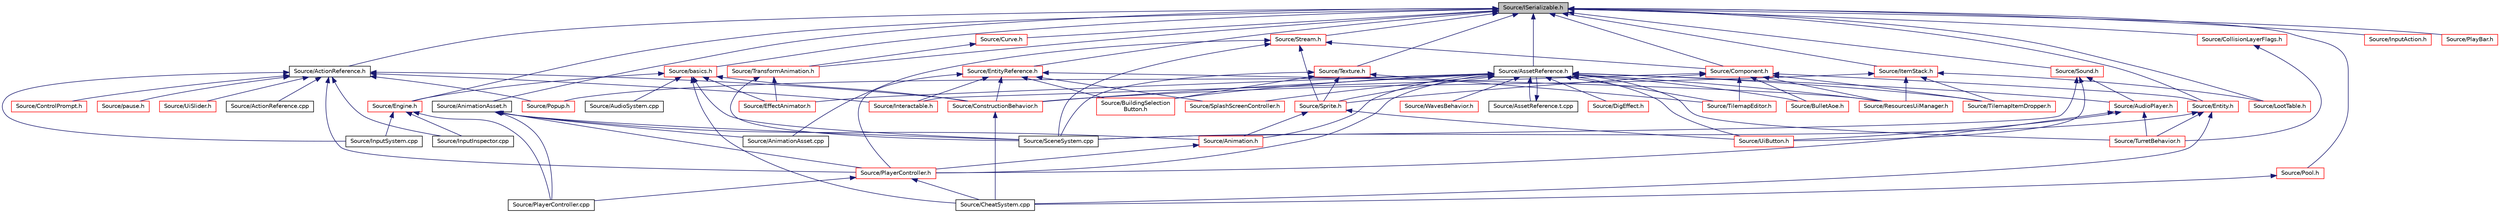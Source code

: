 digraph "Source/ISerializable.h"
{
 // LATEX_PDF_SIZE
  edge [fontname="Helvetica",fontsize="10",labelfontname="Helvetica",labelfontsize="10"];
  node [fontname="Helvetica",fontsize="10",shape=record];
  Node1 [label="Source/ISerializable.h",height=0.2,width=0.4,color="black", fillcolor="grey75", style="filled", fontcolor="black",tooltip="interface for all serializable objects"];
  Node1 -> Node2 [dir="back",color="midnightblue",fontsize="10",style="solid"];
  Node2 [label="Source/ActionReference.h",height=0.2,width=0.4,color="black", fillcolor="white", style="filled",URL="$ActionReference_8h.html",tooltip="a reference to an input Action"];
  Node2 -> Node3 [dir="back",color="midnightblue",fontsize="10",style="solid"];
  Node3 [label="Source/ActionReference.cpp",height=0.2,width=0.4,color="black", fillcolor="white", style="filled",URL="$ActionReference_8cpp.html",tooltip="a reference to an input Action"];
  Node2 -> Node4 [dir="back",color="midnightblue",fontsize="10",style="solid"];
  Node4 [label="Source/ConstructionBehavior.h",height=0.2,width=0.4,color="red", fillcolor="white", style="filled",URL="$ConstructionBehavior_8h.html",tooltip="handles the construction of towers and modification of terrain"];
  Node4 -> Node6 [dir="back",color="midnightblue",fontsize="10",style="solid"];
  Node6 [label="Source/CheatSystem.cpp",height=0.2,width=0.4,color="black", fillcolor="white", style="filled",URL="$CheatSystem_8cpp.html",tooltip="CheatSystem Class definition."];
  Node2 -> Node9 [dir="back",color="midnightblue",fontsize="10",style="solid"];
  Node9 [label="Source/ControlPrompt.h",height=0.2,width=0.4,color="red", fillcolor="white", style="filled",URL="$ControlPrompt_8h.html",tooltip="Displays a control prompt for an ActionReference."];
  Node2 -> Node14 [dir="back",color="midnightblue",fontsize="10",style="solid"];
  Node14 [label="Source/InputInspector.cpp",height=0.2,width=0.4,color="black", fillcolor="white", style="filled",URL="$InputInspector_8cpp.html",tooltip="Input system addition, holds Action and Debug info."];
  Node2 -> Node15 [dir="back",color="midnightblue",fontsize="10",style="solid"];
  Node15 [label="Source/InputSystem.cpp",height=0.2,width=0.4,color="black", fillcolor="white", style="filled",URL="$InputSystem_8cpp.html",tooltip="Input system, m_Handles key and mouse inputs."];
  Node2 -> Node16 [dir="back",color="midnightblue",fontsize="10",style="solid"];
  Node16 [label="Source/Interactable.h",height=0.2,width=0.4,color="red", fillcolor="white", style="filled",URL="$Interactable_8h.html",tooltip="Component which can be interacted with by pressing a button when nearby."];
  Node2 -> Node23 [dir="back",color="midnightblue",fontsize="10",style="solid"];
  Node23 [label="Source/pause.h",height=0.2,width=0.4,color="red", fillcolor="white", style="filled",URL="$pause_8h.html",tooltip="component that pauses the game"];
  Node2 -> Node25 [dir="back",color="midnightblue",fontsize="10",style="solid"];
  Node25 [label="Source/PlayerController.h",height=0.2,width=0.4,color="red", fillcolor="white", style="filled",URL="$PlayerController_8h.html",tooltip="PlayerController Behaviour Class."];
  Node25 -> Node6 [dir="back",color="midnightblue",fontsize="10",style="solid"];
  Node25 -> Node18 [dir="back",color="midnightblue",fontsize="10",style="solid"];
  Node18 [label="Source/PlayerController.cpp",height=0.2,width=0.4,color="black", fillcolor="white", style="filled",URL="$PlayerController_8cpp.html",tooltip="PlayerController Behaviour Class."];
  Node2 -> Node26 [dir="back",color="midnightblue",fontsize="10",style="solid"];
  Node26 [label="Source/Popup.h",height=0.2,width=0.4,color="red", fillcolor="white", style="filled",URL="$Popup_8h.html",tooltip="A popup is a behavior that will show a popup when a button is pressed."];
  Node2 -> Node28 [dir="back",color="midnightblue",fontsize="10",style="solid"];
  Node28 [label="Source/UiSlider.h",height=0.2,width=0.4,color="red", fillcolor="white", style="filled",URL="$UiSlider_8h.html",tooltip="Ui Slider component."];
  Node1 -> Node30 [dir="back",color="midnightblue",fontsize="10",style="solid"];
  Node30 [label="Source/AnimationAsset.h",height=0.2,width=0.4,color="black", fillcolor="white", style="filled",URL="$AnimationAsset_8h.html",tooltip="Asset that contains information about a spritesheet animation."];
  Node30 -> Node31 [dir="back",color="midnightblue",fontsize="10",style="solid"];
  Node31 [label="Source/Animation.h",height=0.2,width=0.4,color="red", fillcolor="white", style="filled",URL="$Animation_8h.html",tooltip="animation component class"];
  Node31 -> Node25 [dir="back",color="midnightblue",fontsize="10",style="solid"];
  Node30 -> Node35 [dir="back",color="midnightblue",fontsize="10",style="solid"];
  Node35 [label="Source/AnimationAsset.cpp",height=0.2,width=0.4,color="black", fillcolor="white", style="filled",URL="$AnimationAsset_8cpp.html",tooltip="Asset that contains information about a spritesheet animation."];
  Node30 -> Node18 [dir="back",color="midnightblue",fontsize="10",style="solid"];
  Node30 -> Node25 [dir="back",color="midnightblue",fontsize="10",style="solid"];
  Node30 -> Node36 [dir="back",color="midnightblue",fontsize="10",style="solid"];
  Node36 [label="Source/SceneSystem.cpp",height=0.2,width=0.4,color="black", fillcolor="white", style="filled",URL="$SceneSystem_8cpp.html",tooltip="handles the process of resetting and changing scenes"];
  Node1 -> Node37 [dir="back",color="midnightblue",fontsize="10",style="solid"];
  Node37 [label="Source/AssetReference.h",height=0.2,width=0.4,color="black", fillcolor="white", style="filled",URL="$AssetReference_8h.html",tooltip="a reference to an Asset"];
  Node37 -> Node31 [dir="back",color="midnightblue",fontsize="10",style="solid"];
  Node37 -> Node38 [dir="back",color="midnightblue",fontsize="10",style="solid"];
  Node38 [label="Source/AssetReference.t.cpp",height=0.2,width=0.4,color="black", fillcolor="white", style="filled",URL="$AssetReference_8t_8cpp.html",tooltip="a reference to an Asset"];
  Node38 -> Node37 [dir="back",color="midnightblue",fontsize="10",style="solid"];
  Node37 -> Node39 [dir="back",color="midnightblue",fontsize="10",style="solid"];
  Node39 [label="Source/AudioPlayer.h",height=0.2,width=0.4,color="red", fillcolor="white", style="filled",URL="$AudioPlayer_8h.html",tooltip="Component that plays audio."];
  Node39 -> Node25 [dir="back",color="midnightblue",fontsize="10",style="solid"];
  Node39 -> Node42 [dir="back",color="midnightblue",fontsize="10",style="solid"];
  Node42 [label="Source/TurretBehavior.h",height=0.2,width=0.4,color="red", fillcolor="white", style="filled",URL="$TurretBehavior_8h_source.html",tooltip=" "];
  Node39 -> Node43 [dir="back",color="midnightblue",fontsize="10",style="solid"];
  Node43 [label="Source/UiButton.h",height=0.2,width=0.4,color="red", fillcolor="white", style="filled",URL="$UiButton_8h.html",tooltip="Ui Button that sends an event when clicked."];
  Node37 -> Node44 [dir="back",color="midnightblue",fontsize="10",style="solid"];
  Node44 [label="Source/BuildingSelection\lButton.h",height=0.2,width=0.4,color="red", fillcolor="white", style="filled",URL="$BuildingSelectionButton_8h.html",tooltip="button that selects which building the ConstructionManager should place"];
  Node37 -> Node45 [dir="back",color="midnightblue",fontsize="10",style="solid"];
  Node45 [label="Source/BulletAoe.h",height=0.2,width=0.4,color="red", fillcolor="white", style="filled",URL="$BulletAoe_8h_source.html",tooltip=" "];
  Node37 -> Node4 [dir="back",color="midnightblue",fontsize="10",style="solid"];
  Node37 -> Node46 [dir="back",color="midnightblue",fontsize="10",style="solid"];
  Node46 [label="Source/DigEffect.h",height=0.2,width=0.4,color="red", fillcolor="white", style="filled",URL="$DigEffect_8h_source.html",tooltip=" "];
  Node37 -> Node47 [dir="back",color="midnightblue",fontsize="10",style="solid"];
  Node47 [label="Source/EffectAnimator.h",height=0.2,width=0.4,color="red", fillcolor="white", style="filled",URL="$EffectAnimator_8h.html",tooltip="Component that animates a Transform's matrix."];
  Node37 -> Node25 [dir="back",color="midnightblue",fontsize="10",style="solid"];
  Node37 -> Node26 [dir="back",color="midnightblue",fontsize="10",style="solid"];
  Node37 -> Node49 [dir="back",color="midnightblue",fontsize="10",style="solid"];
  Node49 [label="Source/ResourcesUiManager.h",height=0.2,width=0.4,color="red", fillcolor="white", style="filled",URL="$ResourcesUiManager_8h.html",tooltip="Component that manages the UI for displaying what resources a player currently has."];
  Node37 -> Node51 [dir="back",color="midnightblue",fontsize="10",style="solid"];
  Node51 [label="Source/SplashScreenController.h",height=0.2,width=0.4,color="red", fillcolor="white", style="filled",URL="$SplashScreenController_8h_source.html",tooltip=" "];
  Node37 -> Node52 [dir="back",color="midnightblue",fontsize="10",style="solid"];
  Node52 [label="Source/Sprite.h",height=0.2,width=0.4,color="red", fillcolor="white", style="filled",URL="$Sprite_8h_source.html",tooltip=" "];
  Node52 -> Node31 [dir="back",color="midnightblue",fontsize="10",style="solid"];
  Node52 -> Node43 [dir="back",color="midnightblue",fontsize="10",style="solid"];
  Node37 -> Node74 [dir="back",color="midnightblue",fontsize="10",style="solid"];
  Node74 [label="Source/TilemapEditor.h",height=0.2,width=0.4,color="red", fillcolor="white", style="filled",URL="$TilemapEditor_8h.html",tooltip="Component that allows direct editing of a Tilemap."];
  Node37 -> Node75 [dir="back",color="midnightblue",fontsize="10",style="solid"];
  Node75 [label="Source/TilemapItemDropper.h",height=0.2,width=0.4,color="red", fillcolor="white", style="filled",URL="$TilemapItemDropper_8h.html",tooltip="Drops an item whenever a tile is broken."];
  Node37 -> Node42 [dir="back",color="midnightblue",fontsize="10",style="solid"];
  Node37 -> Node43 [dir="back",color="midnightblue",fontsize="10",style="solid"];
  Node37 -> Node76 [dir="back",color="midnightblue",fontsize="10",style="solid"];
  Node76 [label="Source/WavesBehavior.h",height=0.2,width=0.4,color="red", fillcolor="white", style="filled",URL="$WavesBehavior_8h_source.html",tooltip=" "];
  Node1 -> Node77 [dir="back",color="midnightblue",fontsize="10",style="solid"];
  Node77 [label="Source/basics.h",height=0.2,width=0.4,color="red", fillcolor="white", style="filled",URL="$basics_8h_source.html",tooltip=" "];
  Node77 -> Node78 [dir="back",color="midnightblue",fontsize="10",style="solid"];
  Node78 [label="Source/AudioSystem.cpp",height=0.2,width=0.4,color="black", fillcolor="white", style="filled",URL="$AudioSystem_8cpp.html",tooltip="System that implements FMOD and allows the loading and playing of audio."];
  Node77 -> Node6 [dir="back",color="midnightblue",fontsize="10",style="solid"];
  Node77 -> Node4 [dir="back",color="midnightblue",fontsize="10",style="solid"];
  Node77 -> Node47 [dir="back",color="midnightblue",fontsize="10",style="solid"];
  Node77 -> Node135 [dir="back",color="midnightblue",fontsize="10",style="solid"];
  Node135 [label="Source/Engine.h",height=0.2,width=0.4,color="red", fillcolor="white", style="filled",URL="$Engine_8h.html",tooltip="Engine class."];
  Node135 -> Node14 [dir="back",color="midnightblue",fontsize="10",style="solid"];
  Node135 -> Node15 [dir="back",color="midnightblue",fontsize="10",style="solid"];
  Node135 -> Node18 [dir="back",color="midnightblue",fontsize="10",style="solid"];
  Node77 -> Node36 [dir="back",color="midnightblue",fontsize="10",style="solid"];
  Node1 -> Node167 [dir="back",color="midnightblue",fontsize="10",style="solid"];
  Node167 [label="Source/CollisionLayerFlags.h",height=0.2,width=0.4,color="red", fillcolor="white", style="filled",URL="$CollisionLayerFlags_8h.html",tooltip="struct that determines which collision layers to interact with"];
  Node167 -> Node42 [dir="back",color="midnightblue",fontsize="10",style="solid"];
  Node1 -> Node170 [dir="back",color="midnightblue",fontsize="10",style="solid"];
  Node170 [label="Source/Component.h",height=0.2,width=0.4,color="red", fillcolor="white", style="filled",URL="$Component_8h.html",tooltip="Virtual component header."];
  Node170 -> Node45 [dir="back",color="midnightblue",fontsize="10",style="solid"];
  Node170 -> Node183 [dir="back",color="midnightblue",fontsize="10",style="solid"];
  Node183 [label="Source/Entity.h",height=0.2,width=0.4,color="red", fillcolor="white", style="filled",URL="$Entity_8h.html",tooltip="Entity class which holds Components."];
  Node183 -> Node6 [dir="back",color="midnightblue",fontsize="10",style="solid"];
  Node183 -> Node36 [dir="back",color="midnightblue",fontsize="10",style="solid"];
  Node183 -> Node42 [dir="back",color="midnightblue",fontsize="10",style="solid"];
  Node170 -> Node16 [dir="back",color="midnightblue",fontsize="10",style="solid"];
  Node170 -> Node49 [dir="back",color="midnightblue",fontsize="10",style="solid"];
  Node170 -> Node52 [dir="back",color="midnightblue",fontsize="10",style="solid"];
  Node170 -> Node74 [dir="back",color="midnightblue",fontsize="10",style="solid"];
  Node170 -> Node75 [dir="back",color="midnightblue",fontsize="10",style="solid"];
  Node1 -> Node132 [dir="back",color="midnightblue",fontsize="10",style="solid"];
  Node132 [label="Source/Curve.h",height=0.2,width=0.4,color="red", fillcolor="white", style="filled",URL="$Curve_8h.html",tooltip="class for interpolating between sequences of values"];
  Node132 -> Node133 [dir="back",color="midnightblue",fontsize="10",style="solid"];
  Node133 [label="Source/TransformAnimation.h",height=0.2,width=0.4,color="red", fillcolor="white", style="filled",URL="$TransformAnimation_8h.html",tooltip="Asset that animates a Transform with Curves."];
  Node133 -> Node47 [dir="back",color="midnightblue",fontsize="10",style="solid"];
  Node133 -> Node36 [dir="back",color="midnightblue",fontsize="10",style="solid"];
  Node1 -> Node135 [dir="back",color="midnightblue",fontsize="10",style="solid"];
  Node1 -> Node183 [dir="back",color="midnightblue",fontsize="10",style="solid"];
  Node1 -> Node194 [dir="back",color="midnightblue",fontsize="10",style="solid"];
  Node194 [label="Source/EntityReference.h",height=0.2,width=0.4,color="red", fillcolor="white", style="filled",URL="$EntityReference_8h.html",tooltip="a reference to an Entity in the scene"];
  Node194 -> Node44 [dir="back",color="midnightblue",fontsize="10",style="solid"];
  Node194 -> Node4 [dir="back",color="midnightblue",fontsize="10",style="solid"];
  Node194 -> Node16 [dir="back",color="midnightblue",fontsize="10",style="solid"];
  Node194 -> Node25 [dir="back",color="midnightblue",fontsize="10",style="solid"];
  Node194 -> Node49 [dir="back",color="midnightblue",fontsize="10",style="solid"];
  Node194 -> Node51 [dir="back",color="midnightblue",fontsize="10",style="solid"];
  Node1 -> Node195 [dir="back",color="midnightblue",fontsize="10",style="solid"];
  Node195 [label="Source/InputAction.h",height=0.2,width=0.4,color="red", fillcolor="white", style="filled",URL="$InputAction_8h.html",tooltip="action class, used to track an action with dynamic input"];
  Node1 -> Node196 [dir="back",color="midnightblue",fontsize="10",style="solid"];
  Node196 [label="Source/ItemStack.h",height=0.2,width=0.4,color="red", fillcolor="white", style="filled",URL="$ItemStack_8h.html",tooltip="a stack of multiple items of the same type"];
  Node196 -> Node4 [dir="back",color="midnightblue",fontsize="10",style="solid"];
  Node196 -> Node197 [dir="back",color="midnightblue",fontsize="10",style="solid"];
  Node197 [label="Source/LootTable.h",height=0.2,width=0.4,color="red", fillcolor="white", style="filled",URL="$LootTable_8h.html",tooltip="class for dropping configurable loot"];
  Node196 -> Node49 [dir="back",color="midnightblue",fontsize="10",style="solid"];
  Node196 -> Node75 [dir="back",color="midnightblue",fontsize="10",style="solid"];
  Node1 -> Node197 [dir="back",color="midnightblue",fontsize="10",style="solid"];
  Node1 -> Node198 [dir="back",color="midnightblue",fontsize="10",style="solid"];
  Node198 [label="Source/PlayBar.h",height=0.2,width=0.4,color="red", fillcolor="white", style="filled",URL="$PlayBar_8h.html",tooltip="UI Bar that handles playing, pausing, and autosaves of the scene."];
  Node1 -> Node124 [dir="back",color="midnightblue",fontsize="10",style="solid"];
  Node124 [label="Source/Pool.h",height=0.2,width=0.4,color="red", fillcolor="white", style="filled",URL="$Pool_8h.html",tooltip="Used for Pools like Time or Health."];
  Node124 -> Node6 [dir="back",color="midnightblue",fontsize="10",style="solid"];
  Node1 -> Node199 [dir="back",color="midnightblue",fontsize="10",style="solid"];
  Node199 [label="Source/Sound.h",height=0.2,width=0.4,color="red", fillcolor="white", style="filled",URL="$Sound_8h.html",tooltip="Wrapper class for FMOD sounds."];
  Node199 -> Node39 [dir="back",color="midnightblue",fontsize="10",style="solid"];
  Node199 -> Node36 [dir="back",color="midnightblue",fontsize="10",style="solid"];
  Node199 -> Node43 [dir="back",color="midnightblue",fontsize="10",style="solid"];
  Node1 -> Node200 [dir="back",color="midnightblue",fontsize="10",style="solid"];
  Node200 [label="Source/Stream.h",height=0.2,width=0.4,color="red", fillcolor="white", style="filled",URL="$Stream_8h.html",tooltip="JSON File reading/writing."];
  Node200 -> Node35 [dir="back",color="midnightblue",fontsize="10",style="solid"];
  Node200 -> Node170 [dir="back",color="midnightblue",fontsize="10",style="solid"];
  Node200 -> Node36 [dir="back",color="midnightblue",fontsize="10",style="solid"];
  Node200 -> Node52 [dir="back",color="midnightblue",fontsize="10",style="solid"];
  Node1 -> Node202 [dir="back",color="midnightblue",fontsize="10",style="solid"];
  Node202 [label="Source/Texture.h",height=0.2,width=0.4,color="red", fillcolor="white", style="filled",URL="$Texture_8h.html",tooltip="Header for the OpenGL texture wrapper."];
  Node202 -> Node44 [dir="back",color="midnightblue",fontsize="10",style="solid"];
  Node202 -> Node36 [dir="back",color="midnightblue",fontsize="10",style="solid"];
  Node202 -> Node52 [dir="back",color="midnightblue",fontsize="10",style="solid"];
  Node202 -> Node74 [dir="back",color="midnightblue",fontsize="10",style="solid"];
  Node1 -> Node133 [dir="back",color="midnightblue",fontsize="10",style="solid"];
}
